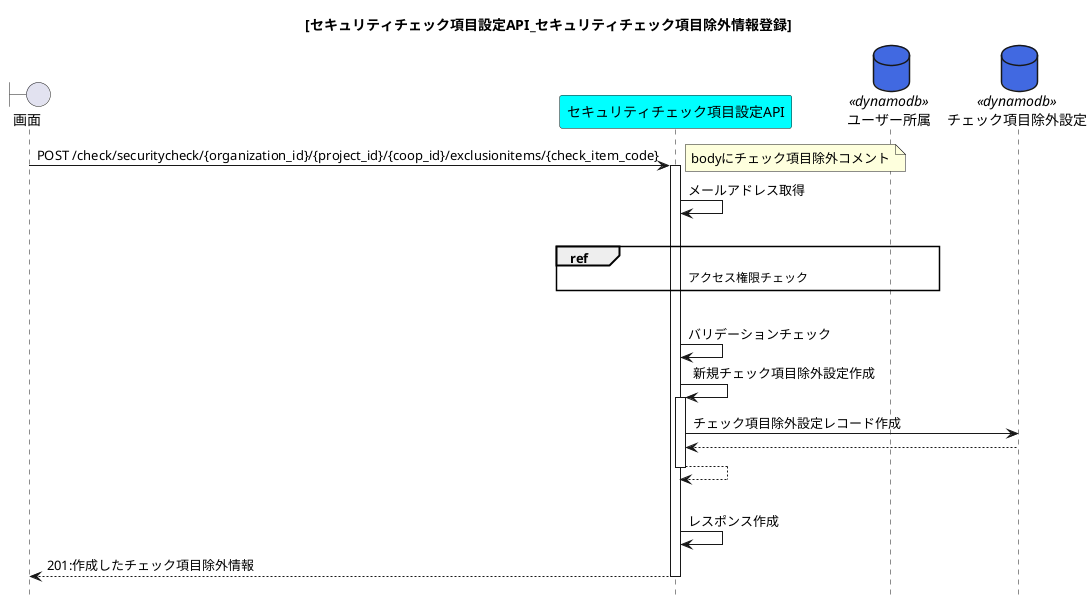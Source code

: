 @startuml{API_セキュリティチェック項目設定_セキュリティチェック項目除外情報登録.png}
title [セキュリティチェック項目設定API_セキュリティチェック項目除外情報登録]
hide footbox

boundary 画面 as view
participant セキュリティチェック項目設定API as api_exclusion #cyan
database ユーザー所属 as table_affiliation <<dynamodb>> #royalblue
database チェック項目除外設定 as table_exclusion_items <<dynamodb>> #royalblue

view -> api_exclusion :POST /check/securitycheck/{organization_id}/{project_id}/{coop_id}/exclusionitems/{check_item_code}
activate api_exclusion
    note right
        bodyにチェック項目除外コメント
    end note
    api_exclusion -> api_exclusion :メールアドレス取得
    |||
    ref over api_exclusion, table_affiliation :アクセス権限チェック
    |||
    api_exclusion -> api_exclusion :バリデーションチェック
    api_exclusion -> api_exclusion :新規チェック項目除外設定作成
    activate api_exclusion
        api_exclusion -> table_exclusion_items :チェック項目除外設定レコード作成
        table_exclusion_items --> api_exclusion
        api_exclusion --> api_exclusion
    deactivate api_exclusion
    |||
    api_exclusion -> api_exclusion :レスポンス作成
    api_exclusion --> view :201:作成したチェック項目除外情報
deactivate api_exclusion
@enduml
